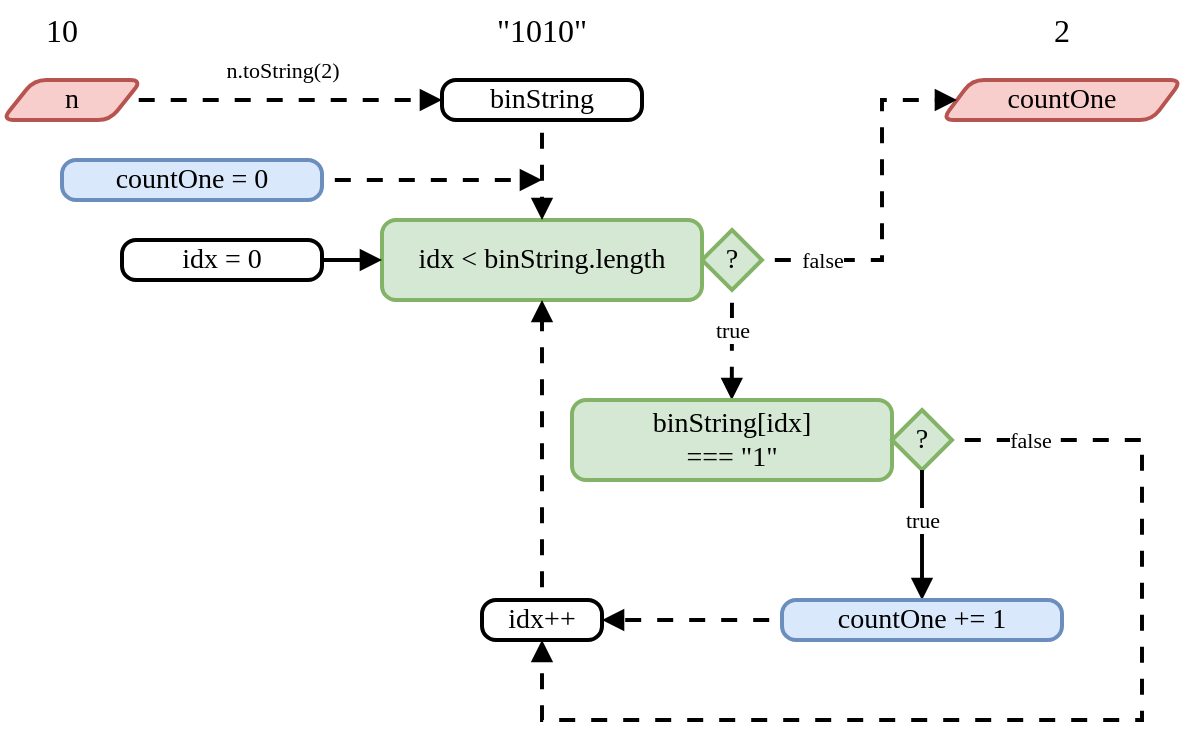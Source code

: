 <mxfile version="26.2.2">
  <diagram name="Page-1" id="_D2OURBTiPFg9d9ik3Le">
    <mxGraphModel dx="646" dy="424" grid="1" gridSize="10" guides="1" tooltips="1" connect="1" arrows="1" fold="1" page="1" pageScale="1" pageWidth="850" pageHeight="1100" math="0" shadow="0">
      <root>
        <mxCell id="0" />
        <mxCell id="1" parent="0" />
        <mxCell id="tQIeQZjFtu45LaE03AOV-3" value="n" style="shape=parallelogram;html=1;strokeWidth=2;perimeter=parallelogramPerimeter;whiteSpace=wrap;rounded=1;arcSize=12;size=0.23;fontFamily=Roboto Mono;fontSource=https%3A%2F%2Ffonts.googleapis.com%2Fcss%3Ffamily%3DRoboto%2BMono;fontSize=14;fillColor=#f8cecc;strokeColor=#b85450;" vertex="1" parent="1">
          <mxGeometry x="40" y="80" width="70" height="20" as="geometry" />
        </mxCell>
        <mxCell id="tQIeQZjFtu45LaE03AOV-5" value="countOne" style="shape=parallelogram;html=1;strokeWidth=2;perimeter=parallelogramPerimeter;whiteSpace=wrap;rounded=1;arcSize=12;size=0.125;fontFamily=Roboto Mono;fontSource=https%3A%2F%2Ffonts.googleapis.com%2Fcss%3Ffamily%3DRoboto%2BMono;fontSize=14;fillColor=#f8cecc;strokeColor=#b85450;" vertex="1" parent="1">
          <mxGeometry x="510" y="80" width="120" height="20" as="geometry" />
        </mxCell>
        <mxCell id="tQIeQZjFtu45LaE03AOV-7" value="binString" style="rounded=1;whiteSpace=wrap;html=1;absoluteArcSize=1;arcSize=14;strokeWidth=2;fontFamily=Roboto Mono;fontSource=https%3A%2F%2Ffonts.googleapis.com%2Fcss%3Ffamily%3DRoboto%2BMono;fontSize=14;" vertex="1" parent="1">
          <mxGeometry x="260" y="80" width="100" height="20" as="geometry" />
        </mxCell>
        <mxCell id="tQIeQZjFtu45LaE03AOV-8" value="" style="endArrow=block;html=1;rounded=0;exitX=1;exitY=0.5;exitDx=0;exitDy=0;entryX=0;entryY=0.5;entryDx=0;entryDy=0;endFill=1;strokeWidth=1.968;flowAnimation=1;" edge="1" parent="1" source="tQIeQZjFtu45LaE03AOV-3" target="tQIeQZjFtu45LaE03AOV-7">
          <mxGeometry width="50" height="50" relative="1" as="geometry">
            <mxPoint x="180" y="140" as="sourcePoint" />
            <mxPoint x="230" y="90" as="targetPoint" />
          </mxGeometry>
        </mxCell>
        <mxCell id="tQIeQZjFtu45LaE03AOV-9" value="&lt;font data-font-src=&quot;https://fonts.googleapis.com/css?family=Roboto+Mono&quot; face=&quot;Roboto Mono&quot;&gt;n.toString(2)&lt;/font&gt;" style="edgeLabel;html=1;align=center;verticalAlign=middle;resizable=0;points=[];" vertex="1" connectable="0" parent="tQIeQZjFtu45LaE03AOV-8">
          <mxGeometry x="-0.055" y="-1" relative="1" as="geometry">
            <mxPoint x="3" y="-16" as="offset" />
          </mxGeometry>
        </mxCell>
        <mxCell id="tQIeQZjFtu45LaE03AOV-10" value="countOne = 0" style="rounded=1;whiteSpace=wrap;html=1;absoluteArcSize=1;arcSize=14;strokeWidth=2;fontFamily=Roboto Mono;fontSource=https%3A%2F%2Ffonts.googleapis.com%2Fcss%3Ffamily%3DRoboto%2BMono;fontSize=14;fillColor=#dae8fc;strokeColor=#6c8ebf;" vertex="1" parent="1">
          <mxGeometry x="70" y="120" width="130" height="20" as="geometry" />
        </mxCell>
        <mxCell id="tQIeQZjFtu45LaE03AOV-13" value="idx = 0" style="rounded=1;whiteSpace=wrap;html=1;absoluteArcSize=1;arcSize=14;strokeWidth=2;fontFamily=Roboto Mono;fontSource=https%3A%2F%2Ffonts.googleapis.com%2Fcss%3Ffamily%3DRoboto%2BMono;fontSize=14;" vertex="1" parent="1">
          <mxGeometry x="100" y="160" width="100" height="20" as="geometry" />
        </mxCell>
        <mxCell id="tQIeQZjFtu45LaE03AOV-15" value="?" style="strokeWidth=2;html=1;shape=mxgraph.flowchart.decision;whiteSpace=wrap;fontFamily=Roboto Mono;fontSource=https%3A%2F%2Ffonts.googleapis.com%2Fcss%3Ffamily%3DRoboto%2BMono;fontSize=14;fillColor=#d5e8d4;strokeColor=#82b366;" vertex="1" parent="1">
          <mxGeometry x="390" y="155" width="30" height="30" as="geometry" />
        </mxCell>
        <mxCell id="tQIeQZjFtu45LaE03AOV-16" value="idx &amp;lt; binString.length" style="rounded=1;whiteSpace=wrap;html=1;absoluteArcSize=1;arcSize=14;strokeWidth=2;fontFamily=Roboto Mono;fontSource=https%3A%2F%2Ffonts.googleapis.com%2Fcss%3Ffamily%3DRoboto%2BMono;fontSize=14;fillColor=#d5e8d4;strokeColor=#82b366;" vertex="1" parent="1">
          <mxGeometry x="230" y="150" width="160" height="40" as="geometry" />
        </mxCell>
        <mxCell id="tQIeQZjFtu45LaE03AOV-17" value="" style="endArrow=block;html=1;rounded=0;exitX=1;exitY=0.5;exitDx=0;exitDy=0;endFill=1;strokeWidth=1.968;exitPerimeter=0;entryX=0;entryY=0.5;entryDx=0;entryDy=0;edgeStyle=orthogonalEdgeStyle;flowAnimation=1;" edge="1" parent="1" source="tQIeQZjFtu45LaE03AOV-15" target="tQIeQZjFtu45LaE03AOV-5">
          <mxGeometry width="50" height="50" relative="1" as="geometry">
            <mxPoint x="356" y="134.83" as="sourcePoint" />
            <mxPoint x="500" y="170" as="targetPoint" />
            <Array as="points">
              <mxPoint x="480" y="170" />
              <mxPoint x="480" y="90" />
            </Array>
          </mxGeometry>
        </mxCell>
        <mxCell id="tQIeQZjFtu45LaE03AOV-18" value="&lt;font face=&quot;Roboto Mono&quot;&gt;false&lt;/font&gt;" style="edgeLabel;html=1;align=center;verticalAlign=middle;resizable=0;points=[];" vertex="1" connectable="0" parent="tQIeQZjFtu45LaE03AOV-17">
          <mxGeometry x="-0.055" y="-1" relative="1" as="geometry">
            <mxPoint x="-31" y="24" as="offset" />
          </mxGeometry>
        </mxCell>
        <mxCell id="tQIeQZjFtu45LaE03AOV-20" value="" style="endArrow=block;html=1;rounded=0;exitX=0.5;exitY=1;exitDx=0;exitDy=0;endFill=1;strokeWidth=1.968;exitPerimeter=0;flowAnimation=1;" edge="1" parent="1" source="tQIeQZjFtu45LaE03AOV-15">
          <mxGeometry width="50" height="50" relative="1" as="geometry">
            <mxPoint x="404.89" y="200" as="sourcePoint" />
            <mxPoint x="404.89" y="240" as="targetPoint" />
          </mxGeometry>
        </mxCell>
        <mxCell id="tQIeQZjFtu45LaE03AOV-21" value="&lt;font face=&quot;Roboto Mono&quot;&gt;true&lt;/font&gt;" style="edgeLabel;html=1;align=center;verticalAlign=middle;resizable=0;points=[];" vertex="1" connectable="0" parent="tQIeQZjFtu45LaE03AOV-20">
          <mxGeometry x="-0.055" y="-1" relative="1" as="geometry">
            <mxPoint x="1" y="-6" as="offset" />
          </mxGeometry>
        </mxCell>
        <mxCell id="tQIeQZjFtu45LaE03AOV-22" value="idx++" style="rounded=1;whiteSpace=wrap;html=1;absoluteArcSize=1;arcSize=14;strokeWidth=2;fontFamily=Roboto Mono;fontSource=https%3A%2F%2Ffonts.googleapis.com%2Fcss%3Ffamily%3DRoboto%2BMono;fontSize=14;" vertex="1" parent="1">
          <mxGeometry x="280" y="340" width="60" height="20" as="geometry" />
        </mxCell>
        <mxCell id="tQIeQZjFtu45LaE03AOV-24" value="" style="endArrow=block;html=1;rounded=0;exitX=0.5;exitY=0;exitDx=0;exitDy=0;endFill=1;strokeWidth=1.968;edgeStyle=orthogonalEdgeStyle;entryX=0.5;entryY=1;entryDx=0;entryDy=0;flowAnimation=1;" edge="1" parent="1" source="tQIeQZjFtu45LaE03AOV-22" target="tQIeQZjFtu45LaE03AOV-16">
          <mxGeometry width="50" height="50" relative="1" as="geometry">
            <mxPoint x="210" y="370" as="sourcePoint" />
            <mxPoint x="210" y="230" as="targetPoint" />
            <Array as="points">
              <mxPoint x="310" y="330" />
              <mxPoint x="310" y="330" />
            </Array>
          </mxGeometry>
        </mxCell>
        <mxCell id="tQIeQZjFtu45LaE03AOV-26" value="binString[idx] &lt;br&gt;=== &quot;1&quot;" style="rounded=1;whiteSpace=wrap;html=1;absoluteArcSize=1;arcSize=14;strokeWidth=2;fontFamily=Roboto Mono;fontSource=https%3A%2F%2Ffonts.googleapis.com%2Fcss%3Ffamily%3DRoboto%2BMono;fontSize=14;fillColor=#d5e8d4;strokeColor=#82b366;" vertex="1" parent="1">
          <mxGeometry x="325" y="240" width="160" height="40" as="geometry" />
        </mxCell>
        <mxCell id="tQIeQZjFtu45LaE03AOV-27" value="?" style="strokeWidth=2;html=1;shape=mxgraph.flowchart.decision;whiteSpace=wrap;fontFamily=Roboto Mono;fontSource=https%3A%2F%2Ffonts.googleapis.com%2Fcss%3Ffamily%3DRoboto%2BMono;fontSize=14;fillColor=#d5e8d4;strokeColor=#82b366;" vertex="1" parent="1">
          <mxGeometry x="485" y="245" width="30" height="30" as="geometry" />
        </mxCell>
        <mxCell id="tQIeQZjFtu45LaE03AOV-28" value="" style="endArrow=block;html=1;rounded=0;exitX=0.5;exitY=1;exitDx=0;exitDy=0;endFill=1;strokeWidth=1.968;exitPerimeter=0;entryX=0.5;entryY=0;entryDx=0;entryDy=0;" edge="1" parent="1" source="tQIeQZjFtu45LaE03AOV-27" target="tQIeQZjFtu45LaE03AOV-33">
          <mxGeometry width="50" height="50" relative="1" as="geometry">
            <mxPoint x="499.91" y="280" as="sourcePoint" />
            <mxPoint x="499.8" y="335" as="targetPoint" />
          </mxGeometry>
        </mxCell>
        <mxCell id="tQIeQZjFtu45LaE03AOV-29" value="&lt;font face=&quot;Roboto Mono&quot;&gt;true&lt;/font&gt;" style="edgeLabel;html=1;align=center;verticalAlign=middle;resizable=0;points=[];" vertex="1" connectable="0" parent="tQIeQZjFtu45LaE03AOV-28">
          <mxGeometry x="-0.055" y="-1" relative="1" as="geometry">
            <mxPoint x="1" y="-6" as="offset" />
          </mxGeometry>
        </mxCell>
        <mxCell id="tQIeQZjFtu45LaE03AOV-30" value="" style="endArrow=block;html=1;rounded=0;exitX=1;exitY=0.5;exitDx=0;exitDy=0;entryX=0;entryY=0.5;entryDx=0;entryDy=0;endFill=1;strokeWidth=1.968;" edge="1" parent="1" source="tQIeQZjFtu45LaE03AOV-13" target="tQIeQZjFtu45LaE03AOV-16">
          <mxGeometry width="50" height="50" relative="1" as="geometry">
            <mxPoint x="187" y="230" as="sourcePoint" />
            <mxPoint x="325" y="230" as="targetPoint" />
          </mxGeometry>
        </mxCell>
        <mxCell id="tQIeQZjFtu45LaE03AOV-32" value="" style="endArrow=block;html=1;rounded=0;exitX=0;exitY=0.5;exitDx=0;exitDy=0;entryX=1;entryY=0.5;entryDx=0;entryDy=0;endFill=1;strokeWidth=1.968;flowAnimation=1;" edge="1" parent="1" source="tQIeQZjFtu45LaE03AOV-33" target="tQIeQZjFtu45LaE03AOV-22">
          <mxGeometry width="50" height="50" relative="1" as="geometry">
            <mxPoint x="540" y="239.61" as="sourcePoint" />
            <mxPoint x="570" y="239.61" as="targetPoint" />
          </mxGeometry>
        </mxCell>
        <mxCell id="tQIeQZjFtu45LaE03AOV-33" value="countOne += 1" style="rounded=1;whiteSpace=wrap;html=1;absoluteArcSize=1;arcSize=14;strokeWidth=2;fontFamily=Roboto Mono;fontSource=https%3A%2F%2Ffonts.googleapis.com%2Fcss%3Ffamily%3DRoboto%2BMono;fontSize=14;fillColor=#dae8fc;strokeColor=#6c8ebf;" vertex="1" parent="1">
          <mxGeometry x="430" y="340" width="140" height="20" as="geometry" />
        </mxCell>
        <mxCell id="tQIeQZjFtu45LaE03AOV-34" value="" style="endArrow=block;html=1;rounded=0;exitX=1;exitY=0.5;exitDx=0;exitDy=0;entryX=0.5;entryY=1;entryDx=0;entryDy=0;endFill=1;strokeWidth=1.968;exitPerimeter=0;edgeStyle=orthogonalEdgeStyle;flowAnimation=1;" edge="1" parent="1" source="tQIeQZjFtu45LaE03AOV-27" target="tQIeQZjFtu45LaE03AOV-22">
          <mxGeometry width="50" height="50" relative="1" as="geometry">
            <mxPoint x="450" y="360" as="sourcePoint" />
            <mxPoint x="390" y="360" as="targetPoint" />
            <Array as="points">
              <mxPoint x="610" y="260" />
              <mxPoint x="610" y="400" />
              <mxPoint x="310" y="400" />
            </Array>
          </mxGeometry>
        </mxCell>
        <mxCell id="tQIeQZjFtu45LaE03AOV-35" value="&lt;font face=&quot;Roboto Mono&quot;&gt;false&lt;/font&gt;" style="edgeLabel;html=1;align=center;verticalAlign=middle;resizable=0;points=[];" vertex="1" connectable="0" parent="tQIeQZjFtu45LaE03AOV-34">
          <mxGeometry x="-0.865" relative="1" as="geometry">
            <mxPoint as="offset" />
          </mxGeometry>
        </mxCell>
        <mxCell id="tQIeQZjFtu45LaE03AOV-38" value="" style="endArrow=block;html=1;rounded=0;entryX=0.5;entryY=0;entryDx=0;entryDy=0;endFill=1;strokeWidth=1.968;exitX=0.5;exitY=1;exitDx=0;exitDy=0;flowAnimation=1;" edge="1" parent="1" source="tQIeQZjFtu45LaE03AOV-7" target="tQIeQZjFtu45LaE03AOV-16">
          <mxGeometry width="50" height="50" relative="1" as="geometry">
            <mxPoint x="310" y="110" as="sourcePoint" />
            <mxPoint x="240" y="180" as="targetPoint" />
          </mxGeometry>
        </mxCell>
        <mxCell id="tQIeQZjFtu45LaE03AOV-39" value="" style="endArrow=block;html=1;rounded=0;endFill=1;strokeWidth=1.968;flowAnimation=1;" edge="1" parent="1">
          <mxGeometry width="50" height="50" relative="1" as="geometry">
            <mxPoint x="200" y="130" as="sourcePoint" />
            <mxPoint x="310" y="130" as="targetPoint" />
          </mxGeometry>
        </mxCell>
        <mxCell id="tQIeQZjFtu45LaE03AOV-40" value="10" style="text;html=1;align=center;verticalAlign=middle;whiteSpace=wrap;rounded=0;fontFamily=Roboto Mono;fontSource=https%3A%2F%2Ffonts.googleapis.com%2Fcss%3Ffamily%3DRoboto%2BMono;fontSize=16;" vertex="1" parent="1">
          <mxGeometry x="40" y="40" width="60" height="30" as="geometry" />
        </mxCell>
        <mxCell id="tQIeQZjFtu45LaE03AOV-41" value="&quot;1010&quot;" style="text;html=1;align=center;verticalAlign=middle;whiteSpace=wrap;rounded=0;fontFamily=Roboto Mono;fontSource=https%3A%2F%2Ffonts.googleapis.com%2Fcss%3Ffamily%3DRoboto%2BMono;fontSize=16;" vertex="1" parent="1">
          <mxGeometry x="280" y="40" width="60" height="30" as="geometry" />
        </mxCell>
        <mxCell id="tQIeQZjFtu45LaE03AOV-42" value="2" style="text;html=1;align=center;verticalAlign=middle;whiteSpace=wrap;rounded=0;fontFamily=Roboto Mono;fontSource=https%3A%2F%2Ffonts.googleapis.com%2Fcss%3Ffamily%3DRoboto%2BMono;fontSize=16;" vertex="1" parent="1">
          <mxGeometry x="540" y="40" width="60" height="30" as="geometry" />
        </mxCell>
      </root>
    </mxGraphModel>
  </diagram>
</mxfile>
